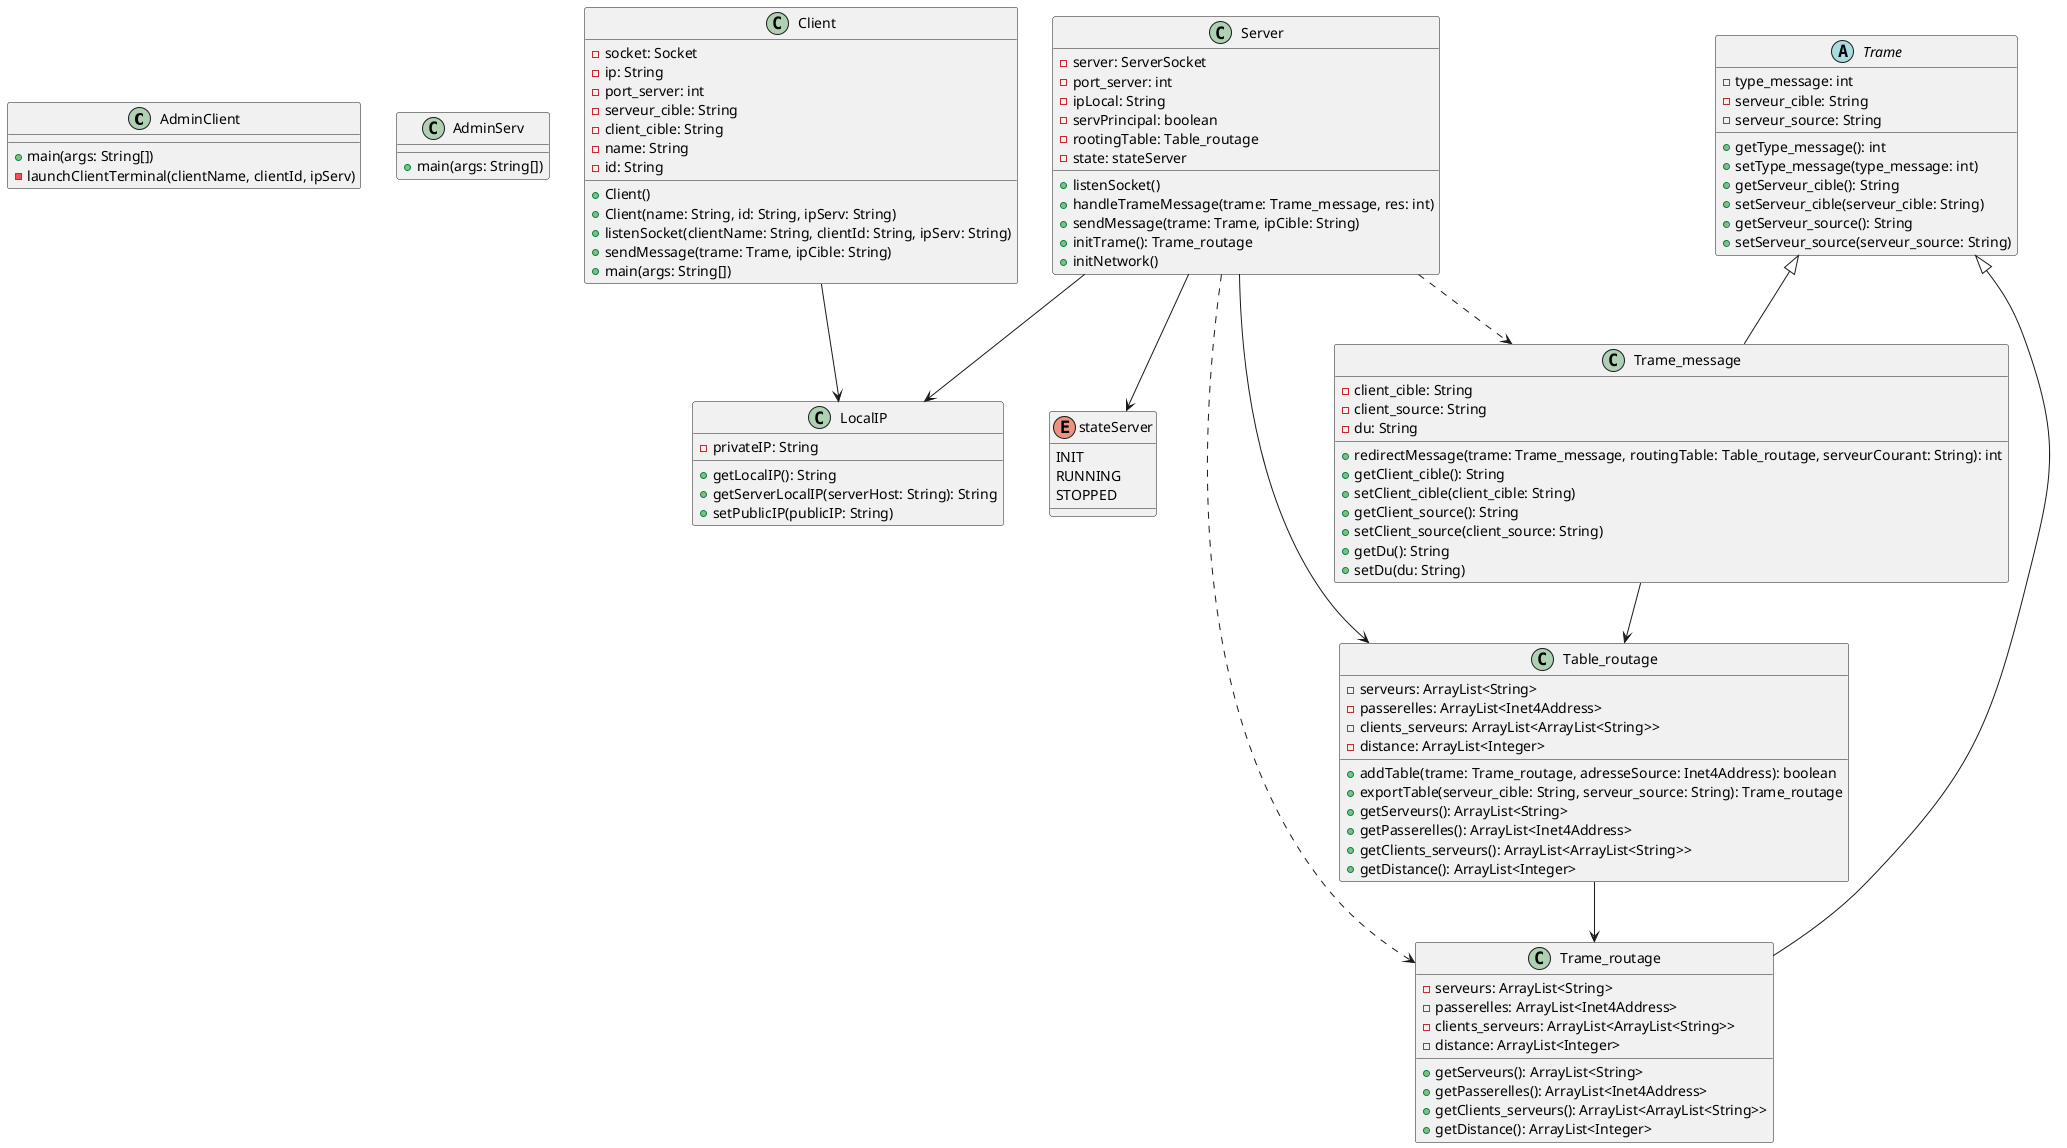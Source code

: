 @startuml

' ==== CLASSES PRINCIPALES ====

class AdminClient {
    +main(args: String[])
    -launchClientTerminal(clientName, clientId, ipServ)
}

class AdminServ {
    +main(args: String[])
}

class Server {
    -server: ServerSocket
    -port_server: int
    -ipLocal: String
    -servPrincipal: boolean
    -rootingTable: Table_routage
    -state: stateServer
    +listenSocket()
    +handleTrameMessage(trame: Trame_message, res: int)
    +sendMessage(trame: Trame, ipCible: String)
    +initTrame(): Trame_routage
    +initNetwork()
}

enum stateServer {
    INIT
    RUNNING
    STOPPED
}

Server --> stateServer

class Client {
    -socket: Socket
    -ip: String
    -port_server: int
    -serveur_cible: String
    -client_cible: String
    -name: String
    -id: String
    +Client()
    +Client(name: String, id: String, ipServ: String)
    +listenSocket(clientName: String, clientId: String, ipServ: String)
    +sendMessage(trame: Trame, ipCible: String)
    +main(args: String[])
}

class LocalIP {
    -privateIP: String
    +getLocalIP(): String
    +getServerLocalIP(serverHost: String): String
    +setPublicIP(publicIP: String)
}

class Table_routage {
    -serveurs: ArrayList<String>
    -passerelles: ArrayList<Inet4Address>
    -clients_serveurs: ArrayList<ArrayList<String>>
    -distance: ArrayList<Integer>
    +addTable(trame: Trame_routage, adresseSource: Inet4Address): boolean
    +exportTable(serveur_cible: String, serveur_source: String): Trame_routage
    +getServeurs(): ArrayList<String>
    +getPasserelles(): ArrayList<Inet4Address>
    +getClients_serveurs(): ArrayList<ArrayList<String>>
    +getDistance(): ArrayList<Integer>
}

abstract class Trame {
    -type_message: int
    -serveur_cible: String
    -serveur_source: String
    +getType_message(): int
    +setType_message(type_message: int)
    +getServeur_cible(): String
    +setServeur_cible(serveur_cible: String)
    +getServeur_source(): String
    +setServeur_source(serveur_source: String)
}

class Trame_routage {
    -serveurs: ArrayList<String>
    -passerelles: ArrayList<Inet4Address>
    -clients_serveurs: ArrayList<ArrayList<String>>
    -distance: ArrayList<Integer>
    +getServeurs(): ArrayList<String>
    +getPasserelles(): ArrayList<Inet4Address>
    +getClients_serveurs(): ArrayList<ArrayList<String>>
    +getDistance(): ArrayList<Integer>
}

class Trame_message {
    -client_cible: String
    -client_source: String
    -du: String
    +redirectMessage(trame: Trame_message, routingTable: Table_routage, serveurCourant: String): int
    +getClient_cible(): String
    +setClient_cible(client_cible: String)
    +getClient_source(): String
    +setClient_source(client_source: String)
    +getDu(): String
    +setDu(du: String)
}

' ==== RELATIONS ====

Trame <|-- Trame_routage
Trame <|-- Trame_message
Server --> Table_routage
Server --> LocalIP
Server ..> Trame_message
Server ..> Trame_routage
Client --> LocalIP
Table_routage --> Trame_routage
Trame_message --> Table_routage

@enduml